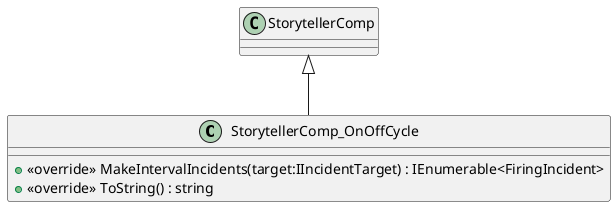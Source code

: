 @startuml
class StorytellerComp_OnOffCycle {
    + <<override>> MakeIntervalIncidents(target:IIncidentTarget) : IEnumerable<FiringIncident>
    + <<override>> ToString() : string
}
StorytellerComp <|-- StorytellerComp_OnOffCycle
@enduml

